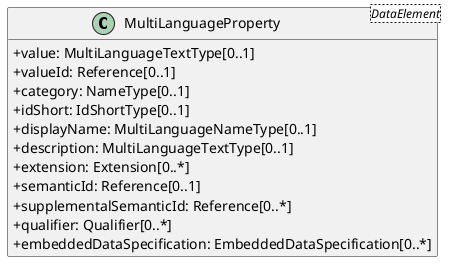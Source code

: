@startuml
skinparam classAttributeIconSize 0
hide methods

class MultiLanguageProperty<DataElement> {
  +value: MultiLanguageTextType[0..1] 
  +valueId: Reference[0..1] 
  +category: NameType[0..1] 
  +idShort: IdShortType[0..1] 
  +displayName: MultiLanguageNameType[0..1] 
  +description: MultiLanguageTextType[0..1] 
  +extension: Extension[0..*] 
  +semanticId: Reference[0..1] 
  +supplementalSemanticId: Reference[0..*] 
  +qualifier: Qualifier[0..*] 
  +embeddedDataSpecification: EmbeddedDataSpecification[0..*] 
}
@enduml